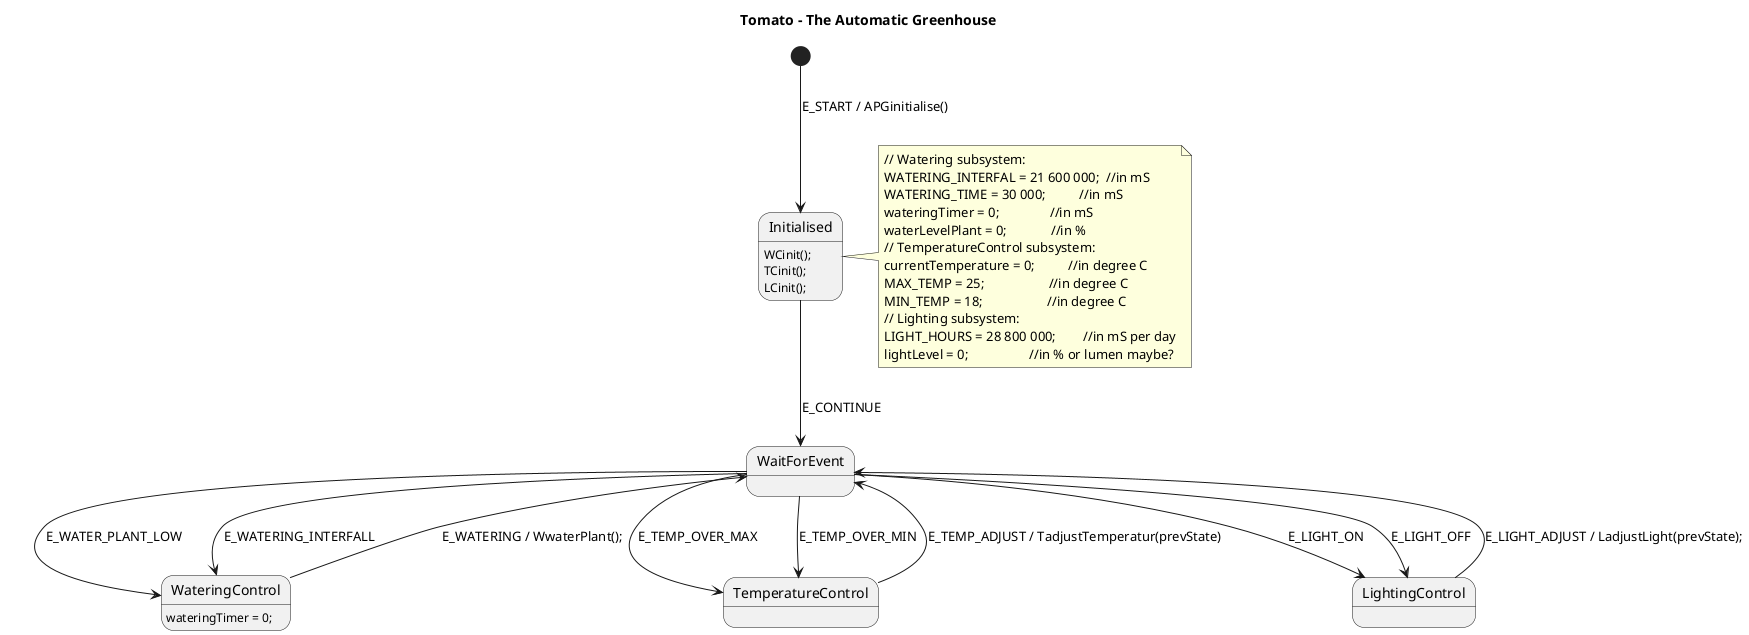 @startuml

title Tomato - The Automatic Greenhouse

[*] --> Initialised : E_START / APGinitialise()
Initialised : WCinit();
Initialised : TCinit();
Initialised : LCinit();
Initialised --> WaitForEvent : E_CONTINUE

WaitForEvent --> WateringControl : E_WATER_PLANT_LOW
WaitForEvent --> WateringControl : E_WATERING_INTERFALL
WateringControl --> WaitForEvent : E_WATERING / WwaterPlant();
WateringControl : wateringTimer = 0;

WaitForEvent --> TemperatureControl : E_TEMP_OVER_MAX
WaitForEvent --> TemperatureControl : E_TEMP_OVER_MIN
TemperatureControl --> WaitForEvent : E_TEMP_ADJUST / TadjustTemperatur(prevState)

WaitForEvent --> LightingControl : E_LIGHT_ON
WaitForEvent --> LightingControl : E_LIGHT_OFF
LightingControl --> WaitForEvent : E_LIGHT_ADJUST / LadjustLight(prevState);


note right of Initialised
    // Watering subsystem:
    WATERING_INTERFAL = 21 600 000;  //in mS
    WATERING_TIME = 30 000;          //in mS
    wateringTimer = 0;               //in mS
    waterLevelPlant = 0;             //in %
    // TemperatureControl subsystem:
    currentTemperature = 0;          //in degree C
    MAX_TEMP = 25;                   //in degree C
    MIN_TEMP = 18;                   //in degree C
    // Lighting subsystem:
    LIGHT_HOURS = 28 800 000;        //in mS per day
    lightLevel = 0;                  //in % or lumen maybe?
end note


@enduml
